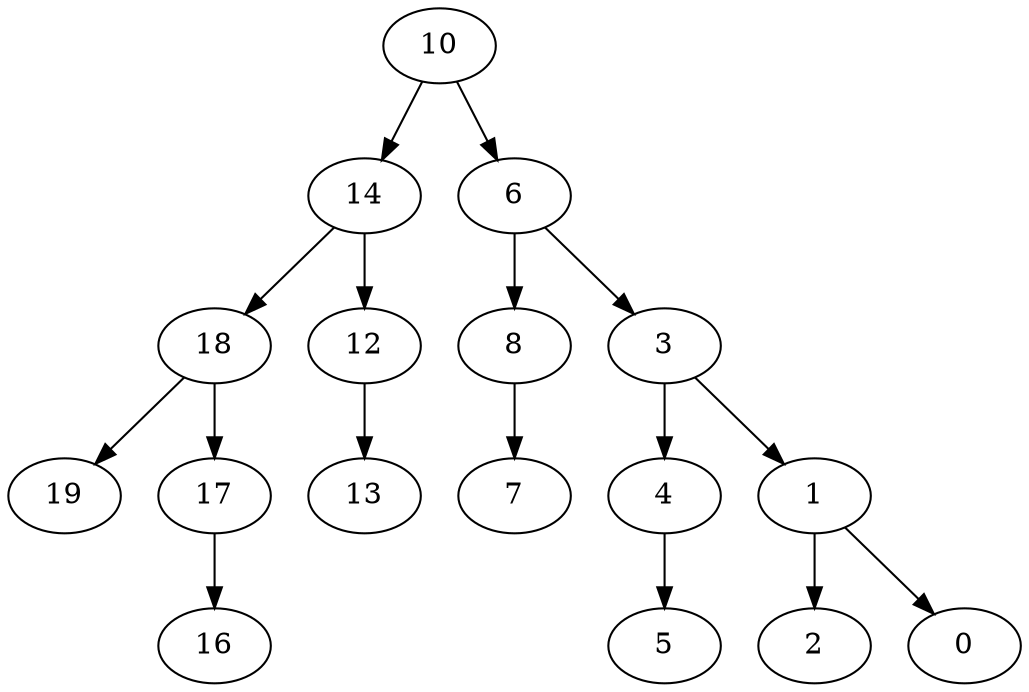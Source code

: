 digraph {
  n10 [label="10" pos="4.0,4.0!" ]
  n14 [label="14" pos="8.0,3.0!" ]
  n18 [label="18" pos="10.0,2.0!" ]
  n19 [label="19" pos="11.0,1.0!" ]
  n17 [label="17" pos="9.0,1.0!" ]
  n16 [label="16" pos="8.5,0.0!" ]
  n12 [label="12" pos="6.0,2.0!" ]
  n13 [label="13" pos="7.0,1.0!" ]
  n6 [label="6" pos="0.0,3.0!" ]
  n8 [label="8" pos="2.0,2.0!" ]
  n7 [label="7" pos="1.0,1.0!" ]
  n3 [label="3" pos="-2.0,2.0!" ]
  n4 [label="4" pos="-1.0,1.0!" ]
  n5 [label="5" pos="-0.5,0.0!" ]
  n1 [label="1" pos="-3.0,1.0!" ]
  n2 [label="2" pos="-2.5,0.0!" ]
  n0 [label="0" pos="-3.5,0.0!" ]
  n10 -> n14 
  n14 -> n18 
  n18 -> n19 
  n18 -> n17 
  n17 -> n16 
  n14 -> n12 
  n12 -> n13 
  n10 -> n6 
  n6 -> n8 
  n8 -> n7 
  n6 -> n3 
  n3 -> n4 
  n4 -> n5 
  n3 -> n1 
  n1 -> n2 
  n1 -> n0 
}
